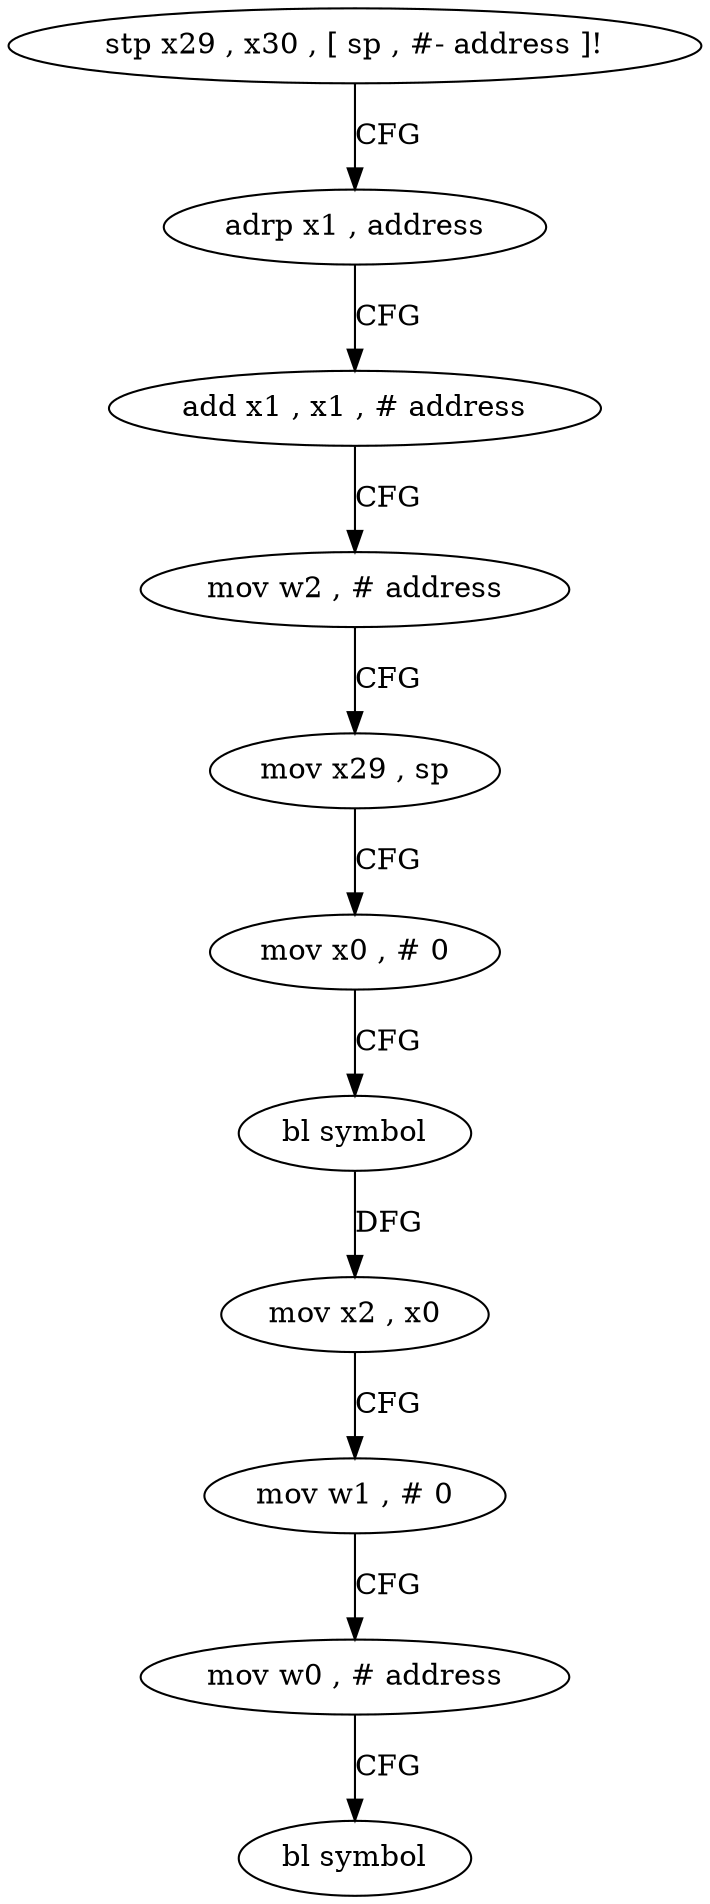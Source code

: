 digraph "func" {
"4208532" [label = "stp x29 , x30 , [ sp , #- address ]!" ]
"4208536" [label = "adrp x1 , address" ]
"4208540" [label = "add x1 , x1 , # address" ]
"4208544" [label = "mov w2 , # address" ]
"4208548" [label = "mov x29 , sp" ]
"4208552" [label = "mov x0 , # 0" ]
"4208556" [label = "bl symbol" ]
"4208560" [label = "mov x2 , x0" ]
"4208564" [label = "mov w1 , # 0" ]
"4208568" [label = "mov w0 , # address" ]
"4208572" [label = "bl symbol" ]
"4208532" -> "4208536" [ label = "CFG" ]
"4208536" -> "4208540" [ label = "CFG" ]
"4208540" -> "4208544" [ label = "CFG" ]
"4208544" -> "4208548" [ label = "CFG" ]
"4208548" -> "4208552" [ label = "CFG" ]
"4208552" -> "4208556" [ label = "CFG" ]
"4208556" -> "4208560" [ label = "DFG" ]
"4208560" -> "4208564" [ label = "CFG" ]
"4208564" -> "4208568" [ label = "CFG" ]
"4208568" -> "4208572" [ label = "CFG" ]
}
